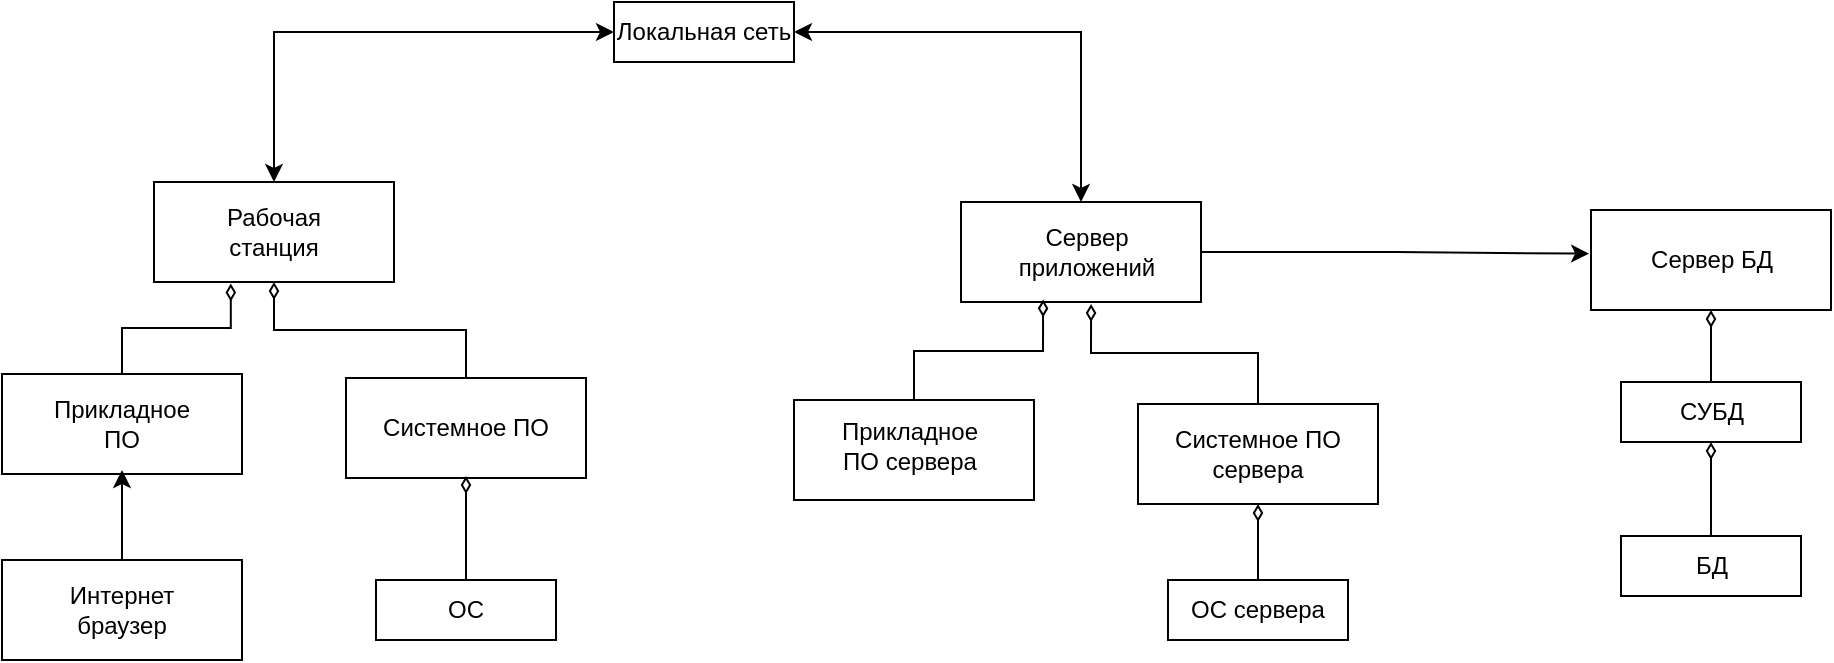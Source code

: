<mxfile version="24.3.1" type="github">
  <diagram name="Страница — 1" id="hpUHdl1zomnQbweaVrOs">
    <mxGraphModel dx="386" dy="667" grid="0" gridSize="10" guides="1" tooltips="1" connect="1" arrows="1" fold="1" page="1" pageScale="1" pageWidth="827" pageHeight="1169" background="#FFFFFF" math="0" shadow="0">
      <root>
        <mxCell id="0" />
        <mxCell id="1" parent="0" />
        <mxCell id="ApF6GQ6gcy8cy6AeUJbD-81" value="" style="edgeStyle=orthogonalEdgeStyle;rounded=0;orthogonalLoop=1;jettySize=auto;html=1;" edge="1" parent="1" source="ApF6GQ6gcy8cy6AeUJbD-1">
          <mxGeometry relative="1" as="geometry">
            <mxPoint x="1102" y="424" as="targetPoint" />
          </mxGeometry>
        </mxCell>
        <mxCell id="ApF6GQ6gcy8cy6AeUJbD-1" value="" style="rounded=0;whiteSpace=wrap;html=1;strokeColor=#000000;fillColor=none;fontColor=#000000;" vertex="1" parent="1">
          <mxGeometry x="1042" y="469" width="120" height="50" as="geometry" />
        </mxCell>
        <mxCell id="ApF6GQ6gcy8cy6AeUJbD-2" value="&lt;font&gt;Интернет браузер&lt;/font&gt;" style="text;html=1;align=center;verticalAlign=middle;whiteSpace=wrap;rounded=0;strokeColor=none;fontColor=#000000;" vertex="1" parent="1">
          <mxGeometry x="1057" y="479" width="90" height="30" as="geometry" />
        </mxCell>
        <mxCell id="ApF6GQ6gcy8cy6AeUJbD-72" value="" style="edgeStyle=orthogonalEdgeStyle;rounded=0;orthogonalLoop=1;jettySize=auto;html=1;entryX=0.32;entryY=1.016;entryDx=0;entryDy=0;entryPerimeter=0;endArrow=diamondThin;endFill=0;" edge="1" parent="1" source="ApF6GQ6gcy8cy6AeUJbD-4" target="ApF6GQ6gcy8cy6AeUJbD-7">
          <mxGeometry relative="1" as="geometry" />
        </mxCell>
        <mxCell id="ApF6GQ6gcy8cy6AeUJbD-4" value="" style="rounded=0;whiteSpace=wrap;html=1;strokeColor=#000000;fillColor=none;fontColor=#000000;" vertex="1" parent="1">
          <mxGeometry x="1042" y="376" width="120" height="50" as="geometry" />
        </mxCell>
        <mxCell id="ApF6GQ6gcy8cy6AeUJbD-5" value="&lt;font&gt;Прикладное ПО&lt;/font&gt;" style="text;html=1;align=center;verticalAlign=middle;whiteSpace=wrap;rounded=0;strokeColor=none;fontColor=#000000;" vertex="1" parent="1">
          <mxGeometry x="1057" y="386" width="90" height="30" as="geometry" />
        </mxCell>
        <mxCell id="ApF6GQ6gcy8cy6AeUJbD-7" value="" style="rounded=0;whiteSpace=wrap;html=1;strokeColor=#000000;fillColor=none;fontColor=#000000;" vertex="1" parent="1">
          <mxGeometry x="1118" y="280" width="120" height="50" as="geometry" />
        </mxCell>
        <mxCell id="ApF6GQ6gcy8cy6AeUJbD-9" value="&lt;font&gt;Рабочая станция&lt;/font&gt;" style="text;html=1;align=center;verticalAlign=middle;whiteSpace=wrap;rounded=0;strokeColor=none;fontColor=#000000;" vertex="1" parent="1">
          <mxGeometry x="1133" y="290" width="90" height="30" as="geometry" />
        </mxCell>
        <mxCell id="ApF6GQ6gcy8cy6AeUJbD-74" value="" style="edgeStyle=orthogonalEdgeStyle;rounded=0;orthogonalLoop=1;jettySize=auto;html=1;endArrow=diamondThin;endFill=0;" edge="1" parent="1" source="ApF6GQ6gcy8cy6AeUJbD-10" target="ApF6GQ6gcy8cy6AeUJbD-7">
          <mxGeometry relative="1" as="geometry" />
        </mxCell>
        <mxCell id="ApF6GQ6gcy8cy6AeUJbD-10" value="" style="rounded=0;whiteSpace=wrap;html=1;strokeColor=#000000;fillColor=none;fontColor=#000000;" vertex="1" parent="1">
          <mxGeometry x="1214" y="378" width="120" height="50" as="geometry" />
        </mxCell>
        <mxCell id="ApF6GQ6gcy8cy6AeUJbD-12" value="&lt;font&gt;Системное ПО&lt;/font&gt;" style="text;html=1;align=center;verticalAlign=middle;whiteSpace=wrap;rounded=0;strokeColor=none;fontColor=#000000;" vertex="1" parent="1">
          <mxGeometry x="1229" y="388" width="90" height="30" as="geometry" />
        </mxCell>
        <mxCell id="ApF6GQ6gcy8cy6AeUJbD-13" value="" style="edgeStyle=orthogonalEdgeStyle;rounded=0;orthogonalLoop=1;jettySize=auto;html=1;strokeColor=#000000;exitX=1;exitY=0.5;exitDx=0;exitDy=0;startArrow=classic;startFill=1;fontColor=#000000;" edge="1" parent="1" source="ApF6GQ6gcy8cy6AeUJbD-14" target="ApF6GQ6gcy8cy6AeUJbD-17">
          <mxGeometry relative="1" as="geometry">
            <mxPoint x="1520.077" y="220" as="sourcePoint" />
          </mxGeometry>
        </mxCell>
        <mxCell id="ApF6GQ6gcy8cy6AeUJbD-14" value="&lt;font&gt;Локальная сеть&lt;/font&gt;" style="text;html=1;align=center;verticalAlign=middle;whiteSpace=wrap;rounded=0;strokeColor=#000000;fontColor=#000000;" vertex="1" parent="1">
          <mxGeometry x="1348" y="190" width="90" height="30" as="geometry" />
        </mxCell>
        <mxCell id="ApF6GQ6gcy8cy6AeUJbD-16" value="" style="edgeStyle=orthogonalEdgeStyle;rounded=0;orthogonalLoop=1;jettySize=auto;html=1;strokeColor=#000000;entryX=-0.008;entryY=0.437;entryDx=0;entryDy=0;entryPerimeter=0;fontColor=#000000;" edge="1" parent="1" source="ApF6GQ6gcy8cy6AeUJbD-17" target="ApF6GQ6gcy8cy6AeUJbD-20">
          <mxGeometry relative="1" as="geometry">
            <mxPoint x="1741.5" y="315" as="targetPoint" />
          </mxGeometry>
        </mxCell>
        <mxCell id="ApF6GQ6gcy8cy6AeUJbD-17" value="" style="rounded=0;whiteSpace=wrap;html=1;strokeColor=#000000;fillColor=none;fontColor=#000000;" vertex="1" parent="1">
          <mxGeometry x="1521.5" y="290" width="120" height="50" as="geometry" />
        </mxCell>
        <mxCell id="ApF6GQ6gcy8cy6AeUJbD-18" value="&lt;font&gt;Сервер приложений&lt;/font&gt;" style="text;html=1;align=center;verticalAlign=middle;whiteSpace=wrap;rounded=0;strokeColor=none;fontColor=#000000;" vertex="1" parent="1">
          <mxGeometry x="1536.5" y="300" width="95" height="30" as="geometry" />
        </mxCell>
        <mxCell id="ApF6GQ6gcy8cy6AeUJbD-20" value="" style="rounded=0;whiteSpace=wrap;html=1;strokeColor=#000000;fillColor=none;fontColor=#000000;" vertex="1" parent="1">
          <mxGeometry x="1836.5" y="294" width="120" height="50" as="geometry" />
        </mxCell>
        <mxCell id="ApF6GQ6gcy8cy6AeUJbD-21" value="&lt;font&gt;Сервер БД&lt;/font&gt;" style="text;html=1;align=center;verticalAlign=middle;whiteSpace=wrap;rounded=0;strokeColor=none;fontColor=#000000;" vertex="1" parent="1">
          <mxGeometry x="1851.5" y="304" width="90" height="30" as="geometry" />
        </mxCell>
        <mxCell id="ApF6GQ6gcy8cy6AeUJbD-80" value="" style="edgeStyle=orthogonalEdgeStyle;rounded=0;orthogonalLoop=1;jettySize=auto;html=1;endArrow=diamondThin;endFill=0;" edge="1" parent="1" source="ApF6GQ6gcy8cy6AeUJbD-22" target="ApF6GQ6gcy8cy6AeUJbD-24">
          <mxGeometry relative="1" as="geometry" />
        </mxCell>
        <mxCell id="ApF6GQ6gcy8cy6AeUJbD-22" value="&lt;font&gt;БД&lt;/font&gt;" style="text;html=1;align=center;verticalAlign=middle;whiteSpace=wrap;rounded=0;strokeColor=#000000;fontColor=#000000;" vertex="1" parent="1">
          <mxGeometry x="1851.5" y="457" width="90" height="30" as="geometry" />
        </mxCell>
        <mxCell id="ApF6GQ6gcy8cy6AeUJbD-79" value="" style="edgeStyle=orthogonalEdgeStyle;rounded=0;orthogonalLoop=1;jettySize=auto;html=1;endArrow=diamondThin;endFill=0;" edge="1" parent="1" source="ApF6GQ6gcy8cy6AeUJbD-24">
          <mxGeometry relative="1" as="geometry">
            <mxPoint x="1896.5" y="344" as="targetPoint" />
          </mxGeometry>
        </mxCell>
        <mxCell id="ApF6GQ6gcy8cy6AeUJbD-24" value="&lt;font&gt;СУБД&lt;/font&gt;" style="text;html=1;align=center;verticalAlign=middle;whiteSpace=wrap;rounded=0;strokeColor=#000000;fontColor=#000000;" vertex="1" parent="1">
          <mxGeometry x="1851.5" y="380" width="90" height="30" as="geometry" />
        </mxCell>
        <mxCell id="ApF6GQ6gcy8cy6AeUJbD-84" value="" style="edgeStyle=orthogonalEdgeStyle;rounded=0;orthogonalLoop=1;jettySize=auto;html=1;endArrow=diamondThin;endFill=0;" edge="1" parent="1" source="ApF6GQ6gcy8cy6AeUJbD-31">
          <mxGeometry relative="1" as="geometry">
            <mxPoint x="1274" y="427" as="targetPoint" />
          </mxGeometry>
        </mxCell>
        <mxCell id="ApF6GQ6gcy8cy6AeUJbD-31" value="&lt;font&gt;ОС&lt;/font&gt;" style="text;html=1;align=center;verticalAlign=middle;whiteSpace=wrap;rounded=0;strokeColor=#000000;fontColor=#000000;" vertex="1" parent="1">
          <mxGeometry x="1229" y="479" width="90" height="30" as="geometry" />
        </mxCell>
        <mxCell id="ApF6GQ6gcy8cy6AeUJbD-38" style="edgeStyle=orthogonalEdgeStyle;rounded=0;orthogonalLoop=1;jettySize=auto;html=1;exitX=0.5;exitY=1;exitDx=0;exitDy=0;strokeColor=#000000;fontColor=#000000;" edge="1" parent="1" source="ApF6GQ6gcy8cy6AeUJbD-24" target="ApF6GQ6gcy8cy6AeUJbD-24">
          <mxGeometry relative="1" as="geometry" />
        </mxCell>
        <mxCell id="ApF6GQ6gcy8cy6AeUJbD-75" value="" style="edgeStyle=orthogonalEdgeStyle;rounded=0;orthogonalLoop=1;jettySize=auto;html=1;entryX=0.342;entryY=0.974;entryDx=0;entryDy=0;entryPerimeter=0;endArrow=diamondThin;endFill=0;" edge="1" parent="1" source="ApF6GQ6gcy8cy6AeUJbD-41" target="ApF6GQ6gcy8cy6AeUJbD-17">
          <mxGeometry relative="1" as="geometry" />
        </mxCell>
        <mxCell id="ApF6GQ6gcy8cy6AeUJbD-41" value="" style="rounded=0;whiteSpace=wrap;html=1;strokeColor=#000000;fillColor=none;fontColor=#000000;" vertex="1" parent="1">
          <mxGeometry x="1438" y="389" width="120" height="50" as="geometry" />
        </mxCell>
        <mxCell id="ApF6GQ6gcy8cy6AeUJbD-42" value="&lt;font&gt;Прикладное ПО сервера&lt;/font&gt;" style="text;html=1;align=center;verticalAlign=middle;whiteSpace=wrap;rounded=0;strokeColor=none;fontColor=#000000;" vertex="1" parent="1">
          <mxGeometry x="1451" y="397" width="90" height="30" as="geometry" />
        </mxCell>
        <mxCell id="ApF6GQ6gcy8cy6AeUJbD-78" value="" style="edgeStyle=orthogonalEdgeStyle;rounded=0;orthogonalLoop=1;jettySize=auto;html=1;entryX=0.542;entryY=1.021;entryDx=0;entryDy=0;entryPerimeter=0;endArrow=diamondThin;endFill=0;" edge="1" parent="1" source="ApF6GQ6gcy8cy6AeUJbD-43" target="ApF6GQ6gcy8cy6AeUJbD-17">
          <mxGeometry relative="1" as="geometry" />
        </mxCell>
        <mxCell id="ApF6GQ6gcy8cy6AeUJbD-43" value="" style="rounded=0;whiteSpace=wrap;html=1;strokeColor=#000000;fillColor=none;fontColor=#000000;" vertex="1" parent="1">
          <mxGeometry x="1610" y="391" width="120" height="50" as="geometry" />
        </mxCell>
        <mxCell id="ApF6GQ6gcy8cy6AeUJbD-45" value="&lt;font&gt;Системное ПО сервера&lt;/font&gt;" style="text;html=1;align=center;verticalAlign=middle;whiteSpace=wrap;rounded=0;strokeColor=none;fontColor=#000000;" vertex="1" parent="1">
          <mxGeometry x="1625" y="401" width="90" height="30" as="geometry" />
        </mxCell>
        <mxCell id="ApF6GQ6gcy8cy6AeUJbD-85" value="" style="edgeStyle=orthogonalEdgeStyle;rounded=0;orthogonalLoop=1;jettySize=auto;html=1;endArrow=diamondThin;endFill=0;" edge="1" parent="1" source="ApF6GQ6gcy8cy6AeUJbD-52">
          <mxGeometry relative="1" as="geometry">
            <mxPoint x="1670" y="441" as="targetPoint" />
          </mxGeometry>
        </mxCell>
        <mxCell id="ApF6GQ6gcy8cy6AeUJbD-52" value="&lt;font&gt;ОС сервера&lt;/font&gt;" style="text;html=1;align=center;verticalAlign=middle;whiteSpace=wrap;rounded=0;strokeColor=#000000;fontColor=#000000;" vertex="1" parent="1">
          <mxGeometry x="1625" y="479" width="90" height="30" as="geometry" />
        </mxCell>
        <mxCell id="ApF6GQ6gcy8cy6AeUJbD-66" value="" style="endArrow=classic;startArrow=classic;html=1;rounded=0;strokeColor=#000000;entryX=0;entryY=0.5;entryDx=0;entryDy=0;exitX=0.5;exitY=0;exitDx=0;exitDy=0;movable=1;resizable=1;rotatable=1;deletable=1;editable=1;locked=0;connectable=1;fontColor=#000000;" edge="1" parent="1" source="ApF6GQ6gcy8cy6AeUJbD-7" target="ApF6GQ6gcy8cy6AeUJbD-14">
          <mxGeometry width="50" height="50" relative="1" as="geometry">
            <mxPoint x="1527" y="539" as="sourcePoint" />
            <mxPoint x="1577" y="489" as="targetPoint" />
            <Array as="points">
              <mxPoint x="1178" y="205" />
            </Array>
          </mxGeometry>
        </mxCell>
      </root>
    </mxGraphModel>
  </diagram>
</mxfile>
